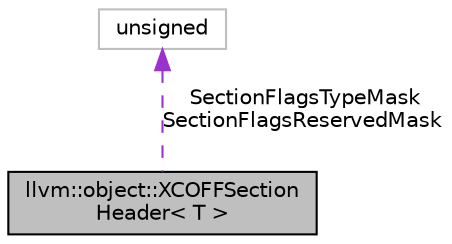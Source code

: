 digraph "llvm::object::XCOFFSectionHeader&lt; T &gt;"
{
 // LATEX_PDF_SIZE
  bgcolor="transparent";
  edge [fontname="Helvetica",fontsize="10",labelfontname="Helvetica",labelfontsize="10"];
  node [fontname="Helvetica",fontsize="10",shape=record];
  Node1 [label="llvm::object::XCOFFSection\lHeader\< T \>",height=0.2,width=0.4,color="black", fillcolor="grey75", style="filled", fontcolor="black",tooltip=" "];
  Node2 -> Node1 [dir="back",color="darkorchid3",fontsize="10",style="dashed",label=" SectionFlagsTypeMask\nSectionFlagsReservedMask" ,fontname="Helvetica"];
  Node2 [label="unsigned",height=0.2,width=0.4,color="grey75",tooltip=" "];
}
